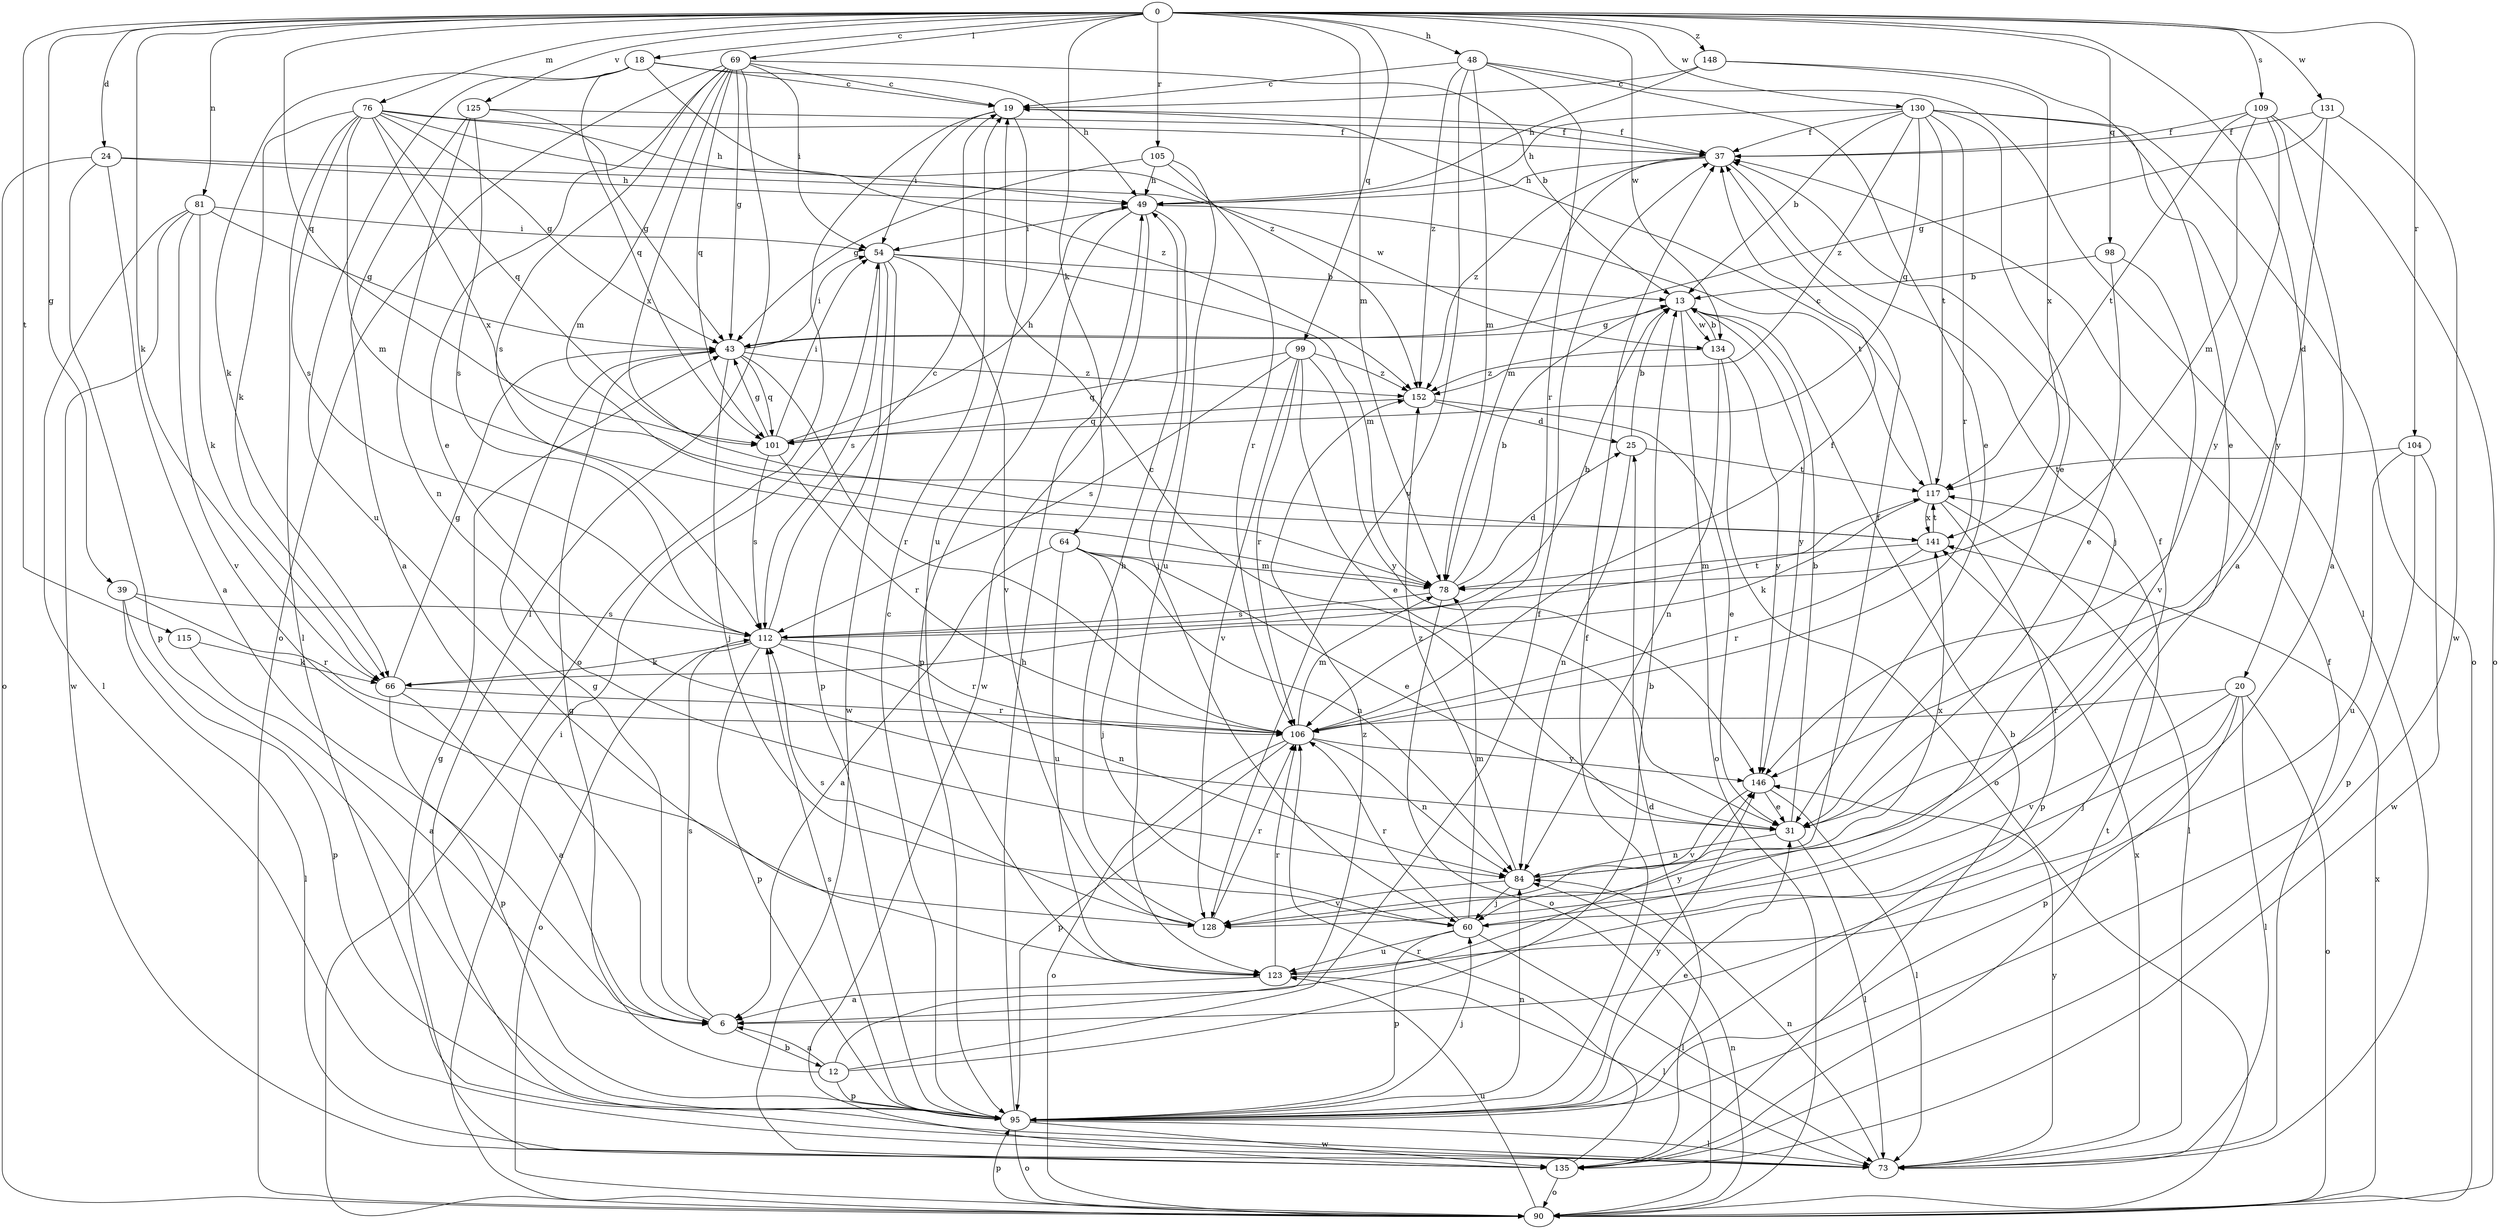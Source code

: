 strict digraph  {
0;
6;
12;
13;
18;
19;
20;
24;
25;
31;
37;
39;
43;
48;
49;
54;
60;
64;
66;
69;
73;
76;
78;
81;
84;
90;
95;
98;
99;
101;
104;
105;
106;
109;
112;
115;
117;
123;
125;
128;
130;
131;
134;
135;
141;
146;
148;
152;
0 -> 18  [label=c];
0 -> 20  [label=d];
0 -> 24  [label=d];
0 -> 39  [label=g];
0 -> 48  [label=h];
0 -> 64  [label=k];
0 -> 66  [label=k];
0 -> 69  [label=l];
0 -> 76  [label=m];
0 -> 78  [label=m];
0 -> 81  [label=n];
0 -> 98  [label=q];
0 -> 99  [label=q];
0 -> 101  [label=q];
0 -> 104  [label=r];
0 -> 105  [label=r];
0 -> 109  [label=s];
0 -> 115  [label=t];
0 -> 125  [label=v];
0 -> 130  [label=w];
0 -> 131  [label=w];
0 -> 134  [label=w];
0 -> 148  [label=z];
6 -> 12  [label=b];
6 -> 43  [label=g];
6 -> 112  [label=s];
12 -> 6  [label=a];
12 -> 13  [label=b];
12 -> 37  [label=f];
12 -> 43  [label=g];
12 -> 95  [label=p];
12 -> 152  [label=z];
13 -> 43  [label=g];
13 -> 90  [label=o];
13 -> 134  [label=w];
13 -> 146  [label=y];
18 -> 19  [label=c];
18 -> 49  [label=h];
18 -> 66  [label=k];
18 -> 101  [label=q];
18 -> 123  [label=u];
18 -> 152  [label=z];
19 -> 37  [label=f];
19 -> 54  [label=i];
19 -> 90  [label=o];
19 -> 123  [label=u];
20 -> 60  [label=j];
20 -> 73  [label=l];
20 -> 90  [label=o];
20 -> 95  [label=p];
20 -> 106  [label=r];
20 -> 128  [label=v];
24 -> 6  [label=a];
24 -> 49  [label=h];
24 -> 90  [label=o];
24 -> 95  [label=p];
24 -> 134  [label=w];
25 -> 13  [label=b];
25 -> 84  [label=n];
25 -> 117  [label=t];
31 -> 13  [label=b];
31 -> 19  [label=c];
31 -> 73  [label=l];
31 -> 84  [label=n];
37 -> 49  [label=h];
37 -> 60  [label=j];
37 -> 78  [label=m];
37 -> 152  [label=z];
39 -> 73  [label=l];
39 -> 95  [label=p];
39 -> 106  [label=r];
39 -> 112  [label=s];
43 -> 54  [label=i];
43 -> 60  [label=j];
43 -> 101  [label=q];
43 -> 106  [label=r];
43 -> 152  [label=z];
48 -> 19  [label=c];
48 -> 31  [label=e];
48 -> 73  [label=l];
48 -> 78  [label=m];
48 -> 106  [label=r];
48 -> 128  [label=v];
48 -> 152  [label=z];
49 -> 54  [label=i];
49 -> 60  [label=j];
49 -> 95  [label=p];
49 -> 117  [label=t];
49 -> 135  [label=w];
54 -> 13  [label=b];
54 -> 78  [label=m];
54 -> 95  [label=p];
54 -> 112  [label=s];
54 -> 128  [label=v];
54 -> 135  [label=w];
60 -> 37  [label=f];
60 -> 73  [label=l];
60 -> 78  [label=m];
60 -> 95  [label=p];
60 -> 106  [label=r];
60 -> 123  [label=u];
64 -> 6  [label=a];
64 -> 31  [label=e];
64 -> 60  [label=j];
64 -> 78  [label=m];
64 -> 84  [label=n];
64 -> 123  [label=u];
66 -> 6  [label=a];
66 -> 43  [label=g];
66 -> 95  [label=p];
66 -> 106  [label=r];
69 -> 13  [label=b];
69 -> 19  [label=c];
69 -> 31  [label=e];
69 -> 43  [label=g];
69 -> 54  [label=i];
69 -> 73  [label=l];
69 -> 78  [label=m];
69 -> 90  [label=o];
69 -> 101  [label=q];
69 -> 112  [label=s];
69 -> 141  [label=x];
73 -> 37  [label=f];
73 -> 84  [label=n];
73 -> 141  [label=x];
73 -> 146  [label=y];
76 -> 37  [label=f];
76 -> 43  [label=g];
76 -> 49  [label=h];
76 -> 66  [label=k];
76 -> 73  [label=l];
76 -> 78  [label=m];
76 -> 101  [label=q];
76 -> 112  [label=s];
76 -> 141  [label=x];
76 -> 152  [label=z];
78 -> 13  [label=b];
78 -> 25  [label=d];
78 -> 90  [label=o];
78 -> 112  [label=s];
81 -> 43  [label=g];
81 -> 54  [label=i];
81 -> 66  [label=k];
81 -> 73  [label=l];
81 -> 128  [label=v];
81 -> 135  [label=w];
84 -> 37  [label=f];
84 -> 60  [label=j];
84 -> 128  [label=v];
84 -> 141  [label=x];
84 -> 152  [label=z];
90 -> 54  [label=i];
90 -> 84  [label=n];
90 -> 95  [label=p];
90 -> 123  [label=u];
90 -> 141  [label=x];
95 -> 19  [label=c];
95 -> 31  [label=e];
95 -> 37  [label=f];
95 -> 49  [label=h];
95 -> 60  [label=j];
95 -> 73  [label=l];
95 -> 84  [label=n];
95 -> 90  [label=o];
95 -> 112  [label=s];
95 -> 135  [label=w];
95 -> 146  [label=y];
98 -> 13  [label=b];
98 -> 31  [label=e];
98 -> 128  [label=v];
99 -> 31  [label=e];
99 -> 101  [label=q];
99 -> 106  [label=r];
99 -> 112  [label=s];
99 -> 128  [label=v];
99 -> 146  [label=y];
99 -> 152  [label=z];
101 -> 43  [label=g];
101 -> 49  [label=h];
101 -> 54  [label=i];
101 -> 106  [label=r];
101 -> 112  [label=s];
104 -> 95  [label=p];
104 -> 117  [label=t];
104 -> 123  [label=u];
104 -> 135  [label=w];
105 -> 43  [label=g];
105 -> 49  [label=h];
105 -> 106  [label=r];
105 -> 123  [label=u];
106 -> 37  [label=f];
106 -> 78  [label=m];
106 -> 84  [label=n];
106 -> 90  [label=o];
106 -> 95  [label=p];
106 -> 146  [label=y];
109 -> 6  [label=a];
109 -> 37  [label=f];
109 -> 78  [label=m];
109 -> 90  [label=o];
109 -> 117  [label=t];
109 -> 146  [label=y];
112 -> 13  [label=b];
112 -> 19  [label=c];
112 -> 66  [label=k];
112 -> 84  [label=n];
112 -> 90  [label=o];
112 -> 95  [label=p];
112 -> 106  [label=r];
112 -> 117  [label=t];
115 -> 6  [label=a];
115 -> 66  [label=k];
117 -> 19  [label=c];
117 -> 66  [label=k];
117 -> 73  [label=l];
117 -> 95  [label=p];
117 -> 141  [label=x];
123 -> 6  [label=a];
123 -> 73  [label=l];
123 -> 106  [label=r];
123 -> 146  [label=y];
125 -> 6  [label=a];
125 -> 37  [label=f];
125 -> 43  [label=g];
125 -> 84  [label=n];
125 -> 112  [label=s];
128 -> 49  [label=h];
128 -> 106  [label=r];
128 -> 112  [label=s];
130 -> 6  [label=a];
130 -> 13  [label=b];
130 -> 31  [label=e];
130 -> 37  [label=f];
130 -> 49  [label=h];
130 -> 90  [label=o];
130 -> 101  [label=q];
130 -> 106  [label=r];
130 -> 117  [label=t];
130 -> 152  [label=z];
131 -> 37  [label=f];
131 -> 43  [label=g];
131 -> 135  [label=w];
131 -> 146  [label=y];
134 -> 13  [label=b];
134 -> 84  [label=n];
134 -> 90  [label=o];
134 -> 146  [label=y];
134 -> 152  [label=z];
135 -> 13  [label=b];
135 -> 25  [label=d];
135 -> 43  [label=g];
135 -> 90  [label=o];
135 -> 106  [label=r];
135 -> 117  [label=t];
141 -> 78  [label=m];
141 -> 106  [label=r];
141 -> 117  [label=t];
146 -> 31  [label=e];
146 -> 73  [label=l];
146 -> 128  [label=v];
148 -> 19  [label=c];
148 -> 31  [label=e];
148 -> 49  [label=h];
148 -> 141  [label=x];
152 -> 25  [label=d];
152 -> 31  [label=e];
152 -> 101  [label=q];
}
